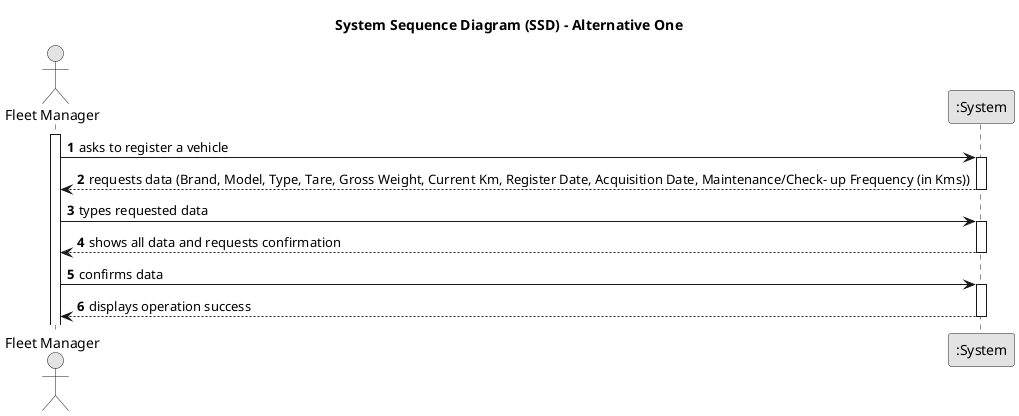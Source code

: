 @startuml
skinparam monochrome true
skinparam packageStyle rectangle
skinparam shadowing false

title System Sequence Diagram (SSD) - Alternative One

autonumber

actor "Fleet Manager" as Employee
participant ":System" as System

activate Employee

    Employee -> System : asks to register a vehicle
    activate System

        System --> Employee : requests data (Brand, Model, Type, Tare, Gross Weight, Current Km, Register Date, Acquisition Date, Maintenance/Check- up Frequency (in Kms))
    deactivate System

    Employee -> System : types requested data
    activate System

        System --> Employee : shows all data and requests confirmation
    deactivate System

    Employee -> System : confirms data
    activate System

        System --> Employee : displays operation success
    deactivate System

@enduml